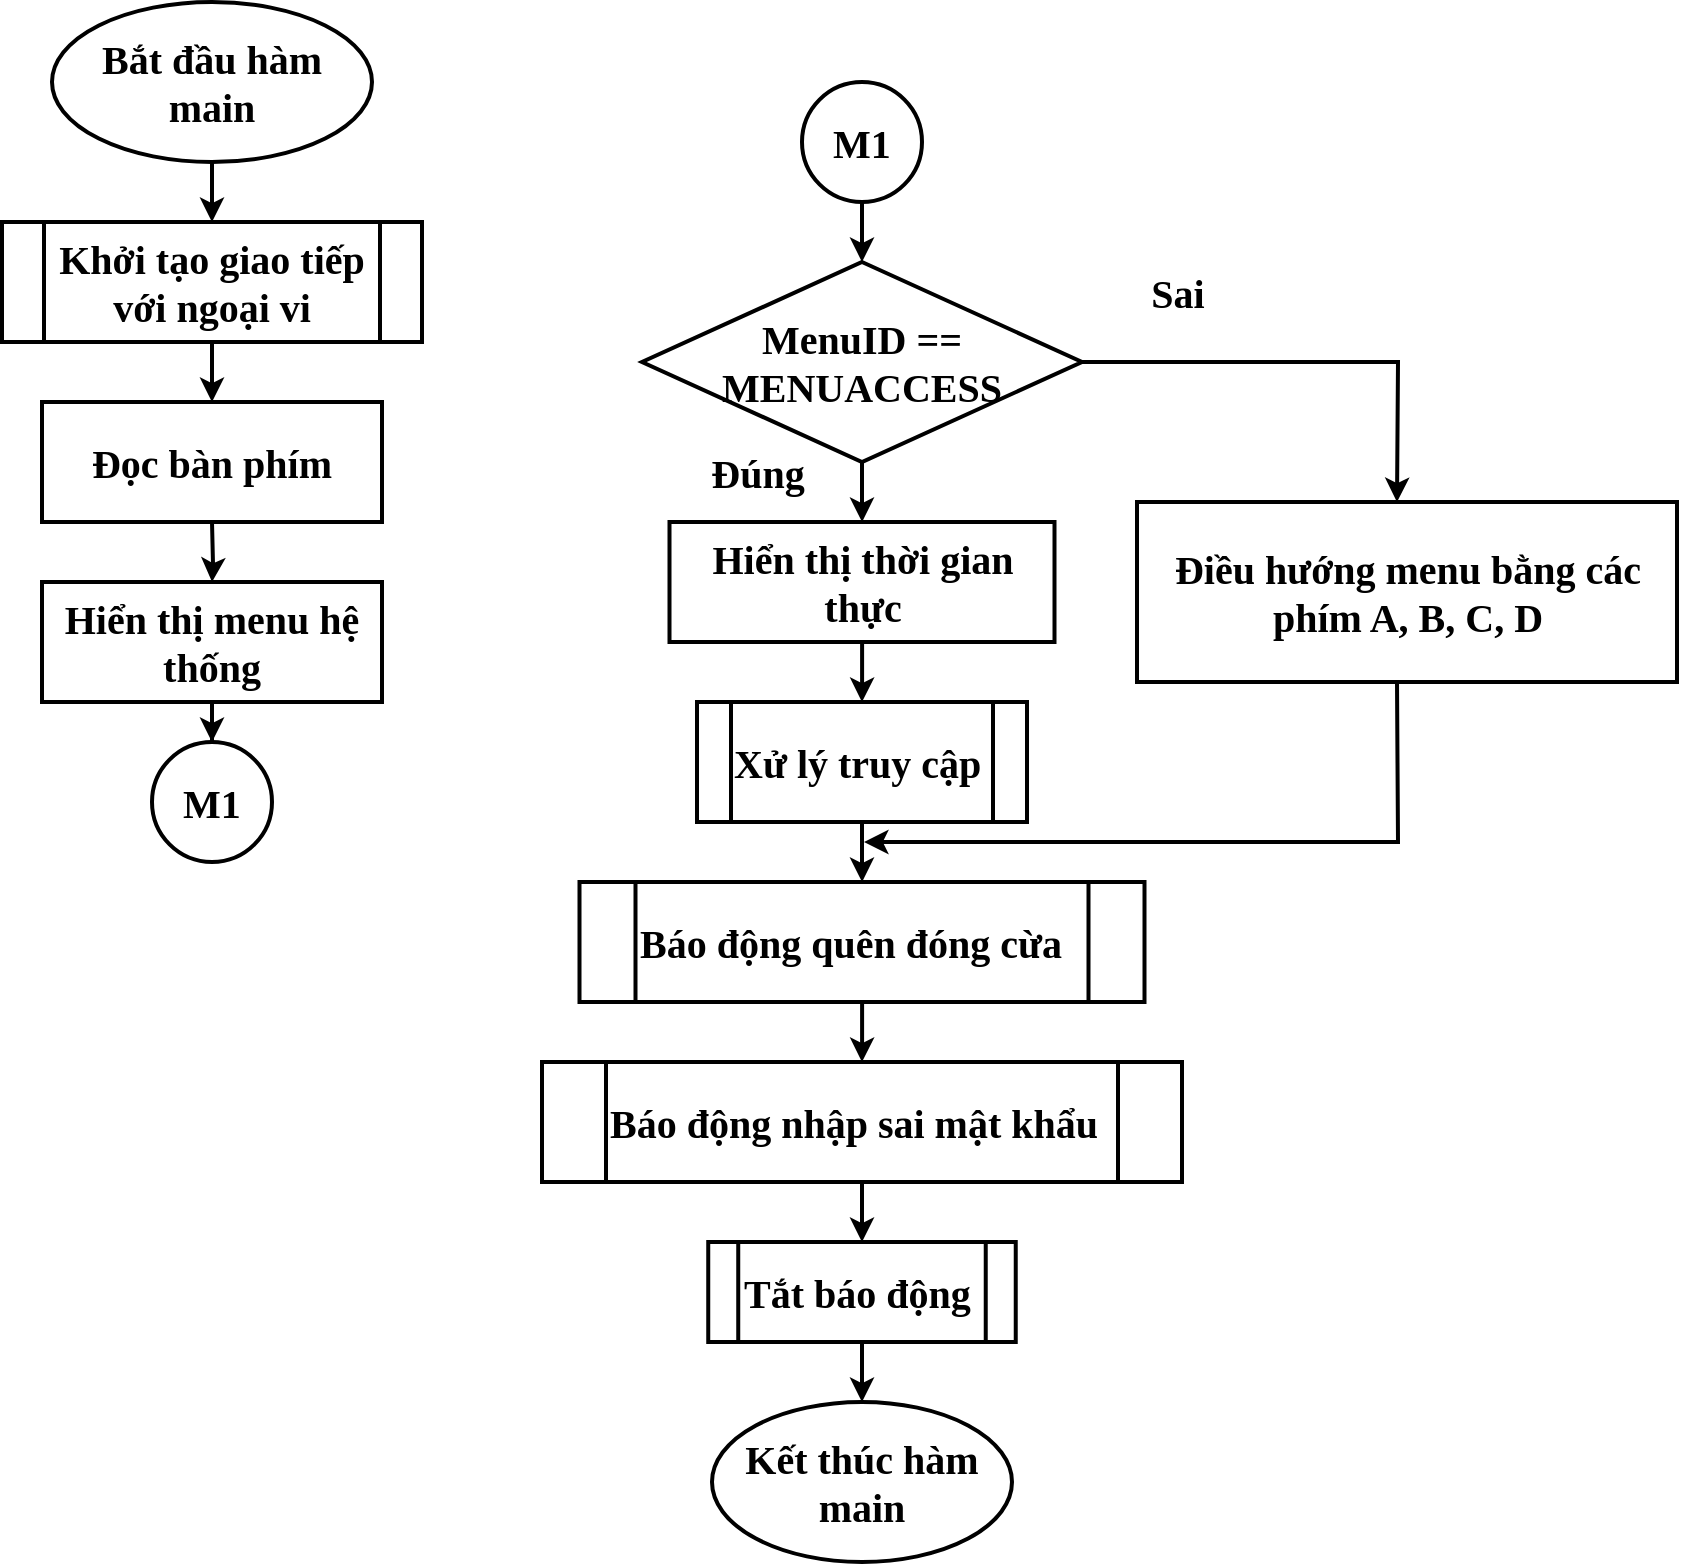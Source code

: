 <mxfile version="21.4.0" type="device">
  <diagram name="Page-1" id="QPQulkxRh0QCsYlEspli">
    <mxGraphModel dx="2330" dy="866" grid="1" gridSize="10" guides="1" tooltips="1" connect="1" arrows="1" fold="1" page="1" pageScale="1" pageWidth="850" pageHeight="1100" math="0" shadow="0">
      <root>
        <mxCell id="0" />
        <mxCell id="1" parent="0" />
        <mxCell id="XCPFlrFazRPwGxz09RWL-25" style="edgeStyle=orthogonalEdgeStyle;rounded=0;orthogonalLoop=1;jettySize=auto;html=1;exitX=1;exitY=0.5;exitDx=0;exitDy=0;entryX=0.5;entryY=0;entryDx=0;entryDy=0;strokeWidth=2;fontSize=20;fontFamily=Times New Roman;fontStyle=1" parent="1" source="XCPFlrFazRPwGxz09RWL-7" edge="1">
          <mxGeometry relative="1" as="geometry">
            <mxPoint x="537.5" y="570" as="targetPoint" />
          </mxGeometry>
        </mxCell>
        <mxCell id="XCPFlrFazRPwGxz09RWL-26" value="" style="edgeStyle=orthogonalEdgeStyle;rounded=0;orthogonalLoop=1;jettySize=auto;html=1;strokeWidth=2;fontSize=20;fontFamily=Times New Roman;fontStyle=1" parent="1" source="XCPFlrFazRPwGxz09RWL-7" target="XCPFlrFazRPwGxz09RWL-10" edge="1">
          <mxGeometry relative="1" as="geometry" />
        </mxCell>
        <mxCell id="XCPFlrFazRPwGxz09RWL-7" value="MenuID == MENUACCESS" style="rhombus;whiteSpace=wrap;html=1;strokeWidth=2;fontSize=20;fontFamily=Times New Roman;fontStyle=1" parent="1" vertex="1">
          <mxGeometry x="160" y="450" width="220" height="100" as="geometry" />
        </mxCell>
        <mxCell id="_z30vPa9xvEplYzG8e8M-26" value="" style="edgeStyle=orthogonalEdgeStyle;rounded=0;orthogonalLoop=1;jettySize=auto;html=1;strokeWidth=2;fontFamily=Times New Roman;fontStyle=1;fontSize=20;" parent="1" source="XCPFlrFazRPwGxz09RWL-9" target="_z30vPa9xvEplYzG8e8M-25" edge="1">
          <mxGeometry relative="1" as="geometry" />
        </mxCell>
        <mxCell id="XCPFlrFazRPwGxz09RWL-9" value="Xử lý truy cập" style="shape=process;whiteSpace=wrap;html=1;backgroundOutline=1;strokeWidth=2;fontSize=20;fontFamily=Times New Roman;fontStyle=1;align=left;" parent="1" vertex="1">
          <mxGeometry x="187.5" y="670" width="165" height="60" as="geometry" />
        </mxCell>
        <mxCell id="XCPFlrFazRPwGxz09RWL-27" value="" style="edgeStyle=orthogonalEdgeStyle;rounded=0;orthogonalLoop=1;jettySize=auto;html=1;strokeWidth=2;fontSize=20;fontFamily=Times New Roman;fontStyle=1" parent="1" source="XCPFlrFazRPwGxz09RWL-10" target="XCPFlrFazRPwGxz09RWL-9" edge="1">
          <mxGeometry relative="1" as="geometry" />
        </mxCell>
        <mxCell id="XCPFlrFazRPwGxz09RWL-10" value="Hiển thị thời gian thực" style="rounded=0;whiteSpace=wrap;html=1;strokeWidth=2;fontSize=20;fontFamily=Times New Roman;fontStyle=1" parent="1" vertex="1">
          <mxGeometry x="173.75" y="580" width="192.5" height="60" as="geometry" />
        </mxCell>
        <mxCell id="XCPFlrFazRPwGxz09RWL-37" value="" style="endArrow=classic;html=1;rounded=0;exitX=0.5;exitY=1;exitDx=0;exitDy=0;strokeWidth=2;fontSize=20;fontFamily=Times New Roman;fontStyle=1" parent="1" edge="1">
          <mxGeometry width="50" height="50" relative="1" as="geometry">
            <mxPoint x="537.5" y="660" as="sourcePoint" />
            <mxPoint x="271" y="740" as="targetPoint" />
            <Array as="points">
              <mxPoint x="538" y="740" />
            </Array>
          </mxGeometry>
        </mxCell>
        <mxCell id="_z30vPa9xvEplYzG8e8M-28" value="" style="edgeStyle=orthogonalEdgeStyle;rounded=0;orthogonalLoop=1;jettySize=auto;html=1;strokeWidth=2;fontFamily=Times New Roman;fontStyle=1;fontSize=20;" parent="1" source="XCPFlrFazRPwGxz09RWL-40" target="_z30vPa9xvEplYzG8e8M-24" edge="1">
          <mxGeometry relative="1" as="geometry" />
        </mxCell>
        <mxCell id="XCPFlrFazRPwGxz09RWL-40" value="Báo động nhập sai mật khẩu" style="shape=process;whiteSpace=wrap;html=1;backgroundOutline=1;strokeWidth=2;fontSize=20;fontFamily=Times New Roman;fontStyle=1;align=left;" parent="1" vertex="1">
          <mxGeometry x="110" y="850" width="320" height="60" as="geometry" />
        </mxCell>
        <mxCell id="XCPFlrFazRPwGxz09RWL-41" value="Kết thúc hàm main" style="ellipse;whiteSpace=wrap;html=1;strokeWidth=2;fontSize=20;fontFamily=Times New Roman;fontStyle=1" parent="1" vertex="1">
          <mxGeometry x="195" y="1020" width="150" height="80" as="geometry" />
        </mxCell>
        <mxCell id="_z30vPa9xvEplYzG8e8M-21" value="Đúng" style="text;html=1;strokeColor=none;fillColor=none;align=center;verticalAlign=middle;whiteSpace=wrap;rounded=0;fontStyle=1;fontFamily=Times New Roman;fontSize=20;strokeWidth=2;" parent="1" vertex="1">
          <mxGeometry x="187.5" y="540" width="60" height="30" as="geometry" />
        </mxCell>
        <mxCell id="_z30vPa9xvEplYzG8e8M-22" value="Sai" style="text;html=1;strokeColor=none;fillColor=none;align=center;verticalAlign=middle;whiteSpace=wrap;rounded=0;fontStyle=1;fontFamily=Times New Roman;fontSize=20;strokeWidth=2;" parent="1" vertex="1">
          <mxGeometry x="397.5" y="450" width="60" height="30" as="geometry" />
        </mxCell>
        <mxCell id="_z30vPa9xvEplYzG8e8M-23" value="Điều hướng menu bằng các phím A, B, C, D" style="rounded=0;whiteSpace=wrap;html=1;strokeWidth=2;fontSize=20;fontFamily=Times New Roman;fontStyle=1" parent="1" vertex="1">
          <mxGeometry x="407.5" y="570" width="270" height="90" as="geometry" />
        </mxCell>
        <mxCell id="_z30vPa9xvEplYzG8e8M-29" value="" style="edgeStyle=orthogonalEdgeStyle;rounded=0;orthogonalLoop=1;jettySize=auto;html=1;strokeWidth=2;fontFamily=Times New Roman;fontStyle=1;fontSize=20;" parent="1" source="_z30vPa9xvEplYzG8e8M-24" target="XCPFlrFazRPwGxz09RWL-41" edge="1">
          <mxGeometry relative="1" as="geometry" />
        </mxCell>
        <mxCell id="_z30vPa9xvEplYzG8e8M-24" value="Tắt báo động" style="shape=process;whiteSpace=wrap;html=1;backgroundOutline=1;strokeWidth=2;fontSize=20;fontFamily=Times New Roman;fontStyle=1;align=left;" parent="1" vertex="1">
          <mxGeometry x="193.12" y="940" width="153.75" height="50" as="geometry" />
        </mxCell>
        <mxCell id="_z30vPa9xvEplYzG8e8M-27" value="" style="edgeStyle=orthogonalEdgeStyle;rounded=0;orthogonalLoop=1;jettySize=auto;html=1;strokeWidth=2;fontFamily=Times New Roman;fontStyle=1;fontSize=20;" parent="1" source="_z30vPa9xvEplYzG8e8M-25" target="XCPFlrFazRPwGxz09RWL-40" edge="1">
          <mxGeometry relative="1" as="geometry" />
        </mxCell>
        <mxCell id="_z30vPa9xvEplYzG8e8M-25" value="Báo động quên đóng cừa" style="shape=process;whiteSpace=wrap;html=1;backgroundOutline=1;strokeWidth=2;fontSize=20;fontFamily=Times New Roman;fontStyle=1;align=left;" parent="1" vertex="1">
          <mxGeometry x="128.75" y="760" width="282.5" height="60" as="geometry" />
        </mxCell>
        <mxCell id="tlRjyBwh2CmH-G3RnYh4-1" value="" style="edgeStyle=orthogonalEdgeStyle;rounded=0;orthogonalLoop=1;jettySize=auto;html=1;strokeWidth=2;fontSize=20;fontFamily=Times New Roman;fontStyle=1" edge="1" parent="1" source="tlRjyBwh2CmH-G3RnYh4-2" target="tlRjyBwh2CmH-G3RnYh4-6">
          <mxGeometry relative="1" as="geometry" />
        </mxCell>
        <mxCell id="tlRjyBwh2CmH-G3RnYh4-2" value="Bắt đầu hàm main" style="ellipse;whiteSpace=wrap;html=1;strokeWidth=2;fontSize=20;fontFamily=Times New Roman;fontStyle=1" vertex="1" parent="1">
          <mxGeometry x="-135" y="320" width="160" height="80" as="geometry" />
        </mxCell>
        <mxCell id="tlRjyBwh2CmH-G3RnYh4-3" value="" style="edgeStyle=orthogonalEdgeStyle;rounded=0;orthogonalLoop=1;jettySize=auto;html=1;strokeWidth=2;fontSize=20;fontFamily=Times New Roman;fontStyle=1;entryX=0.5;entryY=0;entryDx=0;entryDy=0;" edge="1" parent="1" source="tlRjyBwh2CmH-G3RnYh4-4" target="tlRjyBwh2CmH-G3RnYh4-9">
          <mxGeometry relative="1" as="geometry">
            <mxPoint x="-55" y="710" as="targetPoint" />
          </mxGeometry>
        </mxCell>
        <mxCell id="tlRjyBwh2CmH-G3RnYh4-4" value="Hiển thị menu hệ thống" style="rounded=0;whiteSpace=wrap;html=1;strokeWidth=2;fontSize=20;fontFamily=Times New Roman;fontStyle=1" vertex="1" parent="1">
          <mxGeometry x="-140" y="610" width="170" height="60" as="geometry" />
        </mxCell>
        <mxCell id="tlRjyBwh2CmH-G3RnYh4-5" value="" style="edgeStyle=orthogonalEdgeStyle;rounded=0;orthogonalLoop=1;jettySize=auto;html=1;strokeWidth=2;fontSize=20;fontFamily=Times New Roman;fontStyle=1;entryX=0.5;entryY=0;entryDx=0;entryDy=0;" edge="1" parent="1" source="tlRjyBwh2CmH-G3RnYh4-6" target="tlRjyBwh2CmH-G3RnYh4-8">
          <mxGeometry relative="1" as="geometry">
            <mxPoint x="-55" y="540" as="targetPoint" />
          </mxGeometry>
        </mxCell>
        <mxCell id="tlRjyBwh2CmH-G3RnYh4-6" value="Khởi tạo giao tiếp với ngoại vi" style="shape=process;whiteSpace=wrap;html=1;backgroundOutline=1;strokeWidth=2;fontSize=20;fontFamily=Times New Roman;fontStyle=1" vertex="1" parent="1">
          <mxGeometry x="-160" y="430" width="210" height="60" as="geometry" />
        </mxCell>
        <mxCell id="tlRjyBwh2CmH-G3RnYh4-7" value="" style="edgeStyle=orthogonalEdgeStyle;rounded=0;orthogonalLoop=1;jettySize=auto;html=1;strokeWidth=2;fontSize=20;fontFamily=Times New Roman;fontStyle=1" edge="1" parent="1" target="tlRjyBwh2CmH-G3RnYh4-4">
          <mxGeometry relative="1" as="geometry">
            <mxPoint x="-55" y="580" as="sourcePoint" />
          </mxGeometry>
        </mxCell>
        <mxCell id="tlRjyBwh2CmH-G3RnYh4-8" value="Đọc bàn phím" style="rounded=0;whiteSpace=wrap;html=1;strokeWidth=2;fontSize=20;fontFamily=Times New Roman;fontStyle=1" vertex="1" parent="1">
          <mxGeometry x="-140" y="520" width="170" height="60" as="geometry" />
        </mxCell>
        <mxCell id="tlRjyBwh2CmH-G3RnYh4-9" value="M1" style="ellipse;whiteSpace=wrap;html=1;aspect=fixed;strokeWidth=2;fontFamily=Times New Roman;fontStyle=1;fontSize=20;" vertex="1" parent="1">
          <mxGeometry x="-85" y="690" width="60" height="60" as="geometry" />
        </mxCell>
        <mxCell id="tlRjyBwh2CmH-G3RnYh4-11" value="" style="edgeStyle=orthogonalEdgeStyle;rounded=0;orthogonalLoop=1;jettySize=auto;html=1;strokeWidth=2;fontFamily=Times New Roman;fontStyle=1;fontSize=20;" edge="1" parent="1" source="tlRjyBwh2CmH-G3RnYh4-10" target="XCPFlrFazRPwGxz09RWL-7">
          <mxGeometry relative="1" as="geometry" />
        </mxCell>
        <mxCell id="tlRjyBwh2CmH-G3RnYh4-10" value="M1" style="ellipse;whiteSpace=wrap;html=1;aspect=fixed;strokeWidth=2;fontFamily=Times New Roman;fontStyle=1;fontSize=20;" vertex="1" parent="1">
          <mxGeometry x="240" y="360" width="60" height="60" as="geometry" />
        </mxCell>
      </root>
    </mxGraphModel>
  </diagram>
</mxfile>
